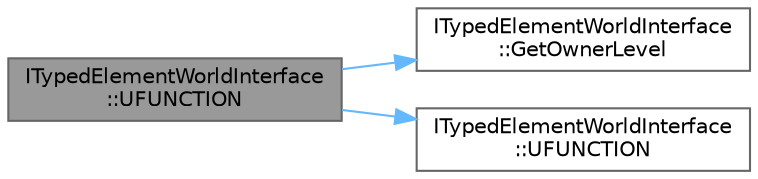 digraph "ITypedElementWorldInterface::UFUNCTION"
{
 // INTERACTIVE_SVG=YES
 // LATEX_PDF_SIZE
  bgcolor="transparent";
  edge [fontname=Helvetica,fontsize=10,labelfontname=Helvetica,labelfontsize=10];
  node [fontname=Helvetica,fontsize=10,shape=box,height=0.2,width=0.4];
  rankdir="LR";
  Node1 [id="Node000001",label="ITypedElementWorldInterface\l::UFUNCTION",height=0.2,width=0.4,color="gray40", fillcolor="grey60", style="filled", fontcolor="black",tooltip="Get the owner level associated with this element, if any."];
  Node1 -> Node2 [id="edge1_Node000001_Node000002",color="steelblue1",style="solid",tooltip=" "];
  Node2 [id="Node000002",label="ITypedElementWorldInterface\l::GetOwnerLevel",height=0.2,width=0.4,color="grey40", fillcolor="white", style="filled",URL="$dd/dac/classITypedElementWorldInterface.html#ab05c6836a43ece3e2f9abc5ea0ad249c",tooltip="Get the owner level associated with this element, if any."];
  Node1 -> Node3 [id="edge2_Node000001_Node000003",color="steelblue1",style="solid",tooltip=" "];
  Node3 [id="Node000003",label="ITypedElementWorldInterface\l::UFUNCTION",height=0.2,width=0.4,color="grey40", fillcolor="white", style="filled",URL="$dd/dac/classITypedElementWorldInterface.html#aba3f68051a8238e1a4523e45d1cb93b2",tooltip="Script Api."];
}

